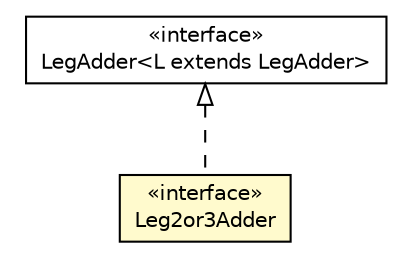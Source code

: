 #!/usr/local/bin/dot
#
# Class diagram 
# Generated by UMLGraph version R5_6 (http://www.umlgraph.org/)
#

digraph G {
	edge [fontname="Helvetica",fontsize=10,labelfontname="Helvetica",labelfontsize=10];
	node [fontname="Helvetica",fontsize=10,shape=plaintext];
	nodesep=0.25;
	ranksep=0.5;
	// eu.itesla_project.iidm.network.ThreeWindingsTransformerAdder.LegAdder<L extends eu.itesla_project.iidm.network.ThreeWindingsTransformerAdder.LegAdder>
	c9441 [label=<<table title="eu.itesla_project.iidm.network.ThreeWindingsTransformerAdder.LegAdder" border="0" cellborder="1" cellspacing="0" cellpadding="2" port="p" href="./ThreeWindingsTransformerAdder.LegAdder.html">
		<tr><td><table border="0" cellspacing="0" cellpadding="1">
<tr><td align="center" balign="center"> &#171;interface&#187; </td></tr>
<tr><td align="center" balign="center"> LegAdder&lt;L extends LegAdder&gt; </td></tr>
		</table></td></tr>
		</table>>, URL="./ThreeWindingsTransformerAdder.LegAdder.html", fontname="Helvetica", fontcolor="black", fontsize=10.0];
	// eu.itesla_project.iidm.network.ThreeWindingsTransformerAdder.Leg2or3Adder
	c9443 [label=<<table title="eu.itesla_project.iidm.network.ThreeWindingsTransformerAdder.Leg2or3Adder" border="0" cellborder="1" cellspacing="0" cellpadding="2" port="p" bgcolor="lemonChiffon" href="./ThreeWindingsTransformerAdder.Leg2or3Adder.html">
		<tr><td><table border="0" cellspacing="0" cellpadding="1">
<tr><td align="center" balign="center"> &#171;interface&#187; </td></tr>
<tr><td align="center" balign="center"> Leg2or3Adder </td></tr>
		</table></td></tr>
		</table>>, URL="./ThreeWindingsTransformerAdder.Leg2or3Adder.html", fontname="Helvetica", fontcolor="black", fontsize=10.0];
	//eu.itesla_project.iidm.network.ThreeWindingsTransformerAdder.Leg2or3Adder implements eu.itesla_project.iidm.network.ThreeWindingsTransformerAdder.LegAdder<L extends eu.itesla_project.iidm.network.ThreeWindingsTransformerAdder.LegAdder>
	c9441:p -> c9443:p [dir=back,arrowtail=empty,style=dashed];
}

